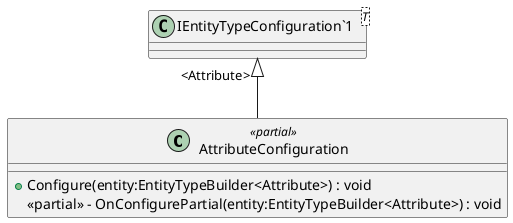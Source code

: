 @startuml
class AttributeConfiguration <<partial>> {
    + Configure(entity:EntityTypeBuilder<Attribute>) : void
    <<partial>> - OnConfigurePartial(entity:EntityTypeBuilder<Attribute>) : void
}
class "IEntityTypeConfiguration`1"<T> {
}
"IEntityTypeConfiguration`1" "<Attribute>" <|-- AttributeConfiguration
@enduml
